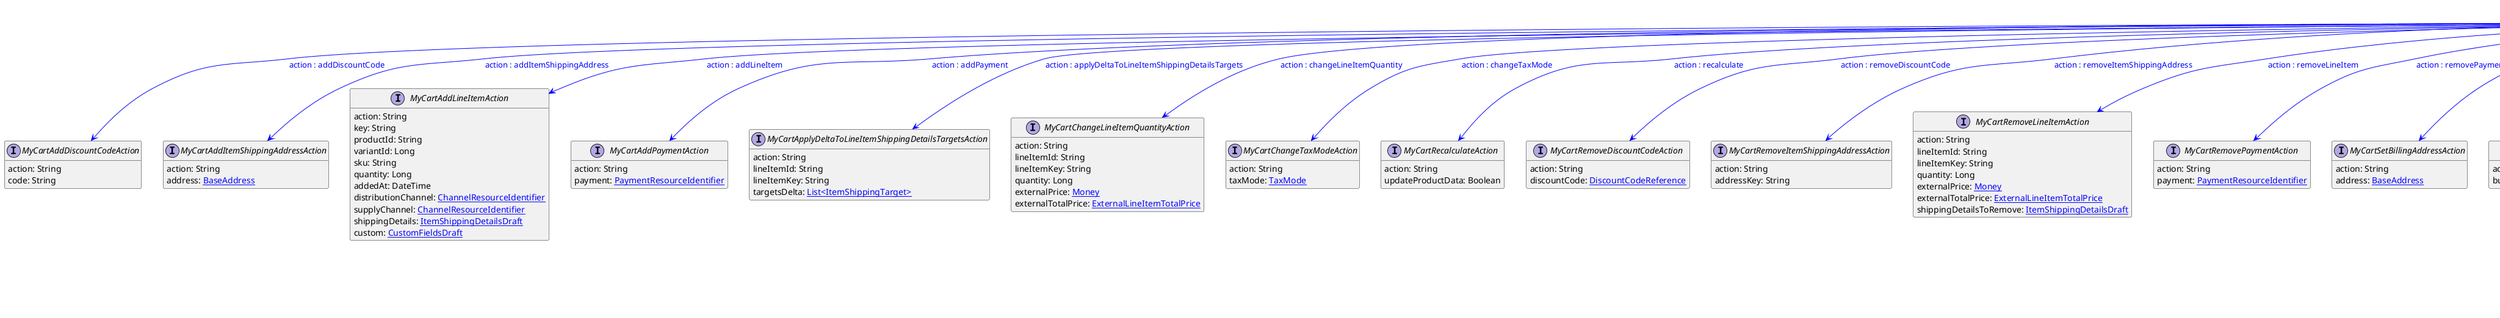 @startuml

hide empty fields
hide empty methods
legend
|= |= line |
|<back:black>   </back>| inheritance |
|<back:green>   </back>| property reference |
|<back:blue>   </back>| discriminated class |
endlegend
interface MyCartUpdateAction [[MyCartUpdateAction.svg]]  {
    action: String
}


interface MyCartAddDiscountCodeAction [[MyCartAddDiscountCodeAction.svg]]  {
    action: String
    code: String
}
interface MyCartAddItemShippingAddressAction [[MyCartAddItemShippingAddressAction.svg]]  {
    action: String
    address: [[BaseAddress.svg BaseAddress]]
}
interface MyCartAddLineItemAction [[MyCartAddLineItemAction.svg]]  {
    action: String
    key: String
    productId: String
    variantId: Long
    sku: String
    quantity: Long
    addedAt: DateTime
    distributionChannel: [[ChannelResourceIdentifier.svg ChannelResourceIdentifier]]
    supplyChannel: [[ChannelResourceIdentifier.svg ChannelResourceIdentifier]]
    shippingDetails: [[ItemShippingDetailsDraft.svg ItemShippingDetailsDraft]]
    custom: [[CustomFieldsDraft.svg CustomFieldsDraft]]
}
interface MyCartAddPaymentAction [[MyCartAddPaymentAction.svg]]  {
    action: String
    payment: [[PaymentResourceIdentifier.svg PaymentResourceIdentifier]]
}
interface MyCartApplyDeltaToLineItemShippingDetailsTargetsAction [[MyCartApplyDeltaToLineItemShippingDetailsTargetsAction.svg]]  {
    action: String
    lineItemId: String
    lineItemKey: String
    targetsDelta: [[ItemShippingTarget.svg List<ItemShippingTarget>]]
}
interface MyCartChangeLineItemQuantityAction [[MyCartChangeLineItemQuantityAction.svg]]  {
    action: String
    lineItemId: String
    lineItemKey: String
    quantity: Long
    externalPrice: [[Money.svg Money]]
    externalTotalPrice: [[ExternalLineItemTotalPrice.svg ExternalLineItemTotalPrice]]
}
interface MyCartChangeTaxModeAction [[MyCartChangeTaxModeAction.svg]]  {
    action: String
    taxMode: [[TaxMode.svg TaxMode]]
}
interface MyCartRecalculateAction [[MyCartRecalculateAction.svg]]  {
    action: String
    updateProductData: Boolean
}
interface MyCartRemoveDiscountCodeAction [[MyCartRemoveDiscountCodeAction.svg]]  {
    action: String
    discountCode: [[DiscountCodeReference.svg DiscountCodeReference]]
}
interface MyCartRemoveItemShippingAddressAction [[MyCartRemoveItemShippingAddressAction.svg]]  {
    action: String
    addressKey: String
}
interface MyCartRemoveLineItemAction [[MyCartRemoveLineItemAction.svg]]  {
    action: String
    lineItemId: String
    lineItemKey: String
    quantity: Long
    externalPrice: [[Money.svg Money]]
    externalTotalPrice: [[ExternalLineItemTotalPrice.svg ExternalLineItemTotalPrice]]
    shippingDetailsToRemove: [[ItemShippingDetailsDraft.svg ItemShippingDetailsDraft]]
}
interface MyCartRemovePaymentAction [[MyCartRemovePaymentAction.svg]]  {
    action: String
    payment: [[PaymentResourceIdentifier.svg PaymentResourceIdentifier]]
}
interface MyCartSetBillingAddressAction [[MyCartSetBillingAddressAction.svg]]  {
    action: String
    address: [[BaseAddress.svg BaseAddress]]
}
interface MyCartSetBusinessUnitAction [[MyCartSetBusinessUnitAction.svg]]  {
    action: String
    businessUnit: [[BusinessUnitResourceIdentifier.svg BusinessUnitResourceIdentifier]]
}
interface MyCartSetCountryAction [[MyCartSetCountryAction.svg]]  {
    action: String
    country: String
}
interface MyCartSetCustomFieldAction [[MyCartSetCustomFieldAction.svg]]  {
    action: String
    name: String
    value: [[Object.svg Object]]
}
interface MyCartSetCustomTypeAction [[MyCartSetCustomTypeAction.svg]]  {
    action: String
    type: [[TypeResourceIdentifier.svg TypeResourceIdentifier]]
    fields: [[FieldContainer.svg FieldContainer]]
}
interface MyCartSetCustomerEmailAction [[MyCartSetCustomerEmailAction.svg]]  {
    action: String
    email: String
}
interface MyCartSetDeleteDaysAfterLastModificationAction [[MyCartSetDeleteDaysAfterLastModificationAction.svg]]  {
    action: String
    deleteDaysAfterLastModification: Integer
}
interface MyCartSetLineItemCustomFieldAction [[MyCartSetLineItemCustomFieldAction.svg]]  {
    action: String
    lineItemId: String
    lineItemKey: String
    name: String
    value: [[Object.svg Object]]
}
interface MyCartSetLineItemCustomTypeAction [[MyCartSetLineItemCustomTypeAction.svg]]  {
    action: String
    lineItemId: String
    lineItemKey: String
    type: [[TypeResourceIdentifier.svg TypeResourceIdentifier]]
    fields: [[FieldContainer.svg FieldContainer]]
}
interface MyCartSetLineItemDistributionChannelAction [[MyCartSetLineItemDistributionChannelAction.svg]]  {
    action: String
    lineItemId: String
    lineItemKey: String
    distributionChannel: [[ChannelResourceIdentifier.svg ChannelResourceIdentifier]]
}
interface MyCartSetLineItemShippingDetailsAction [[MyCartSetLineItemShippingDetailsAction.svg]]  {
    action: String
    lineItemId: String
    lineItemKey: String
    shippingDetails: [[ItemShippingDetailsDraft.svg ItemShippingDetailsDraft]]
}
interface MyCartSetLineItemSupplyChannelAction [[MyCartSetLineItemSupplyChannelAction.svg]]  {
    action: String
    lineItemId: String
    lineItemKey: String
    supplyChannel: [[ChannelResourceIdentifier.svg ChannelResourceIdentifier]]
}
interface MyCartSetLocaleAction [[MyCartSetLocaleAction.svg]]  {
    action: String
    locale: String
}
interface MyCartSetShippingAddressAction [[MyCartSetShippingAddressAction.svg]]  {
    action: String
    address: [[BaseAddress.svg BaseAddress]]
}
interface MyCartSetShippingMethodAction [[MyCartSetShippingMethodAction.svg]]  {
    action: String
    shippingMethod: [[ShippingMethodResourceIdentifier.svg ShippingMethodResourceIdentifier]]
    externalTaxRate: [[ExternalTaxRateDraft.svg ExternalTaxRateDraft]]
}
interface MyCartUpdateItemShippingAddressAction [[MyCartUpdateItemShippingAddressAction.svg]]  {
    action: String
    address: [[BaseAddress.svg BaseAddress]]
}
interface MyCartUpdate [[MyCartUpdate.svg]]  {
    version: Long
    actions: [[MyCartUpdateAction.svg List<MyCartUpdateAction>]]
}
MyCartUpdateAction --> MyCartAddDiscountCodeAction #blue;text:blue : "action : addDiscountCode"
MyCartUpdateAction --> MyCartAddItemShippingAddressAction #blue;text:blue : "action : addItemShippingAddress"
MyCartUpdateAction --> MyCartAddLineItemAction #blue;text:blue : "action : addLineItem"
MyCartUpdateAction --> MyCartAddPaymentAction #blue;text:blue : "action : addPayment"
MyCartUpdateAction --> MyCartApplyDeltaToLineItemShippingDetailsTargetsAction #blue;text:blue : "action : applyDeltaToLineItemShippingDetailsTargets"
MyCartUpdateAction --> MyCartChangeLineItemQuantityAction #blue;text:blue : "action : changeLineItemQuantity"
MyCartUpdateAction --> MyCartChangeTaxModeAction #blue;text:blue : "action : changeTaxMode"
MyCartUpdateAction --> MyCartRecalculateAction #blue;text:blue : "action : recalculate"
MyCartUpdateAction --> MyCartRemoveDiscountCodeAction #blue;text:blue : "action : removeDiscountCode"
MyCartUpdateAction --> MyCartRemoveItemShippingAddressAction #blue;text:blue : "action : removeItemShippingAddress"
MyCartUpdateAction --> MyCartRemoveLineItemAction #blue;text:blue : "action : removeLineItem"
MyCartUpdateAction --> MyCartRemovePaymentAction #blue;text:blue : "action : removePayment"
MyCartUpdateAction --> MyCartSetBillingAddressAction #blue;text:blue : "action : setBillingAddress"
MyCartUpdateAction --> MyCartSetBusinessUnitAction #blue;text:blue : "action : setBusinessUnit"
MyCartUpdateAction --> MyCartSetCountryAction #blue;text:blue : "action : setCountry"
MyCartUpdateAction --> MyCartSetCustomFieldAction #blue;text:blue : "action : setCustomField"
MyCartUpdateAction --> MyCartSetCustomTypeAction #blue;text:blue : "action : setCustomType"
MyCartUpdateAction --> MyCartSetCustomerEmailAction #blue;text:blue : "action : setCustomerEmail"
MyCartUpdateAction --> MyCartSetDeleteDaysAfterLastModificationAction #blue;text:blue : "action : setDeleteDaysAfterLastModification"
MyCartUpdateAction --> MyCartSetLineItemCustomFieldAction #blue;text:blue : "action : setLineItemCustomField"
MyCartUpdateAction --> MyCartSetLineItemCustomTypeAction #blue;text:blue : "action : setLineItemCustomType"
MyCartUpdateAction --> MyCartSetLineItemDistributionChannelAction #blue;text:blue : "action : setLineItemDistributionChannel"
MyCartUpdateAction --> MyCartSetLineItemShippingDetailsAction #blue;text:blue : "action : setLineItemShippingDetails"
MyCartUpdateAction --> MyCartSetLineItemSupplyChannelAction #blue;text:blue : "action : setLineItemSupplyChannel"
MyCartUpdateAction --> MyCartSetLocaleAction #blue;text:blue : "action : setLocale"
MyCartUpdateAction --> MyCartSetShippingAddressAction #blue;text:blue : "action : setShippingAddress"
MyCartUpdateAction --> MyCartSetShippingMethodAction #blue;text:blue : "action : setShippingMethod"
MyCartUpdateAction --> MyCartUpdateItemShippingAddressAction #blue;text:blue : "action : updateItemShippingAddress"
MyCartUpdateAction --> MyCartUpdate #green;text:green : "actions"
@enduml
